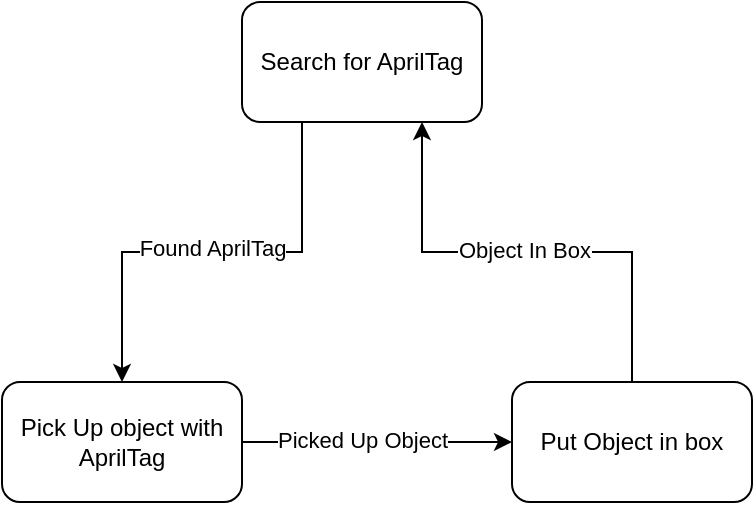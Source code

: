 <mxfile version="22.1.0" type="device">
  <diagram name="Page-1" id="1e3rihw1c_sqsJs1eWJH">
    <mxGraphModel dx="1017" dy="717" grid="1" gridSize="10" guides="1" tooltips="1" connect="1" arrows="1" fold="1" page="1" pageScale="1" pageWidth="850" pageHeight="1100" math="0" shadow="0">
      <root>
        <mxCell id="0" />
        <mxCell id="1" parent="0" />
        <mxCell id="Gu43bl89N6FQLPTdt8kW-9" style="edgeStyle=orthogonalEdgeStyle;rounded=0;orthogonalLoop=1;jettySize=auto;html=1;exitX=0.25;exitY=1;exitDx=0;exitDy=0;entryX=0.5;entryY=0;entryDx=0;entryDy=0;" edge="1" parent="1" source="Gu43bl89N6FQLPTdt8kW-5" target="Gu43bl89N6FQLPTdt8kW-6">
          <mxGeometry relative="1" as="geometry" />
        </mxCell>
        <mxCell id="Gu43bl89N6FQLPTdt8kW-12" value="Found AprilTag" style="edgeLabel;html=1;align=center;verticalAlign=middle;resizable=0;points=[];" vertex="1" connectable="0" parent="Gu43bl89N6FQLPTdt8kW-9">
          <mxGeometry x="0.136" y="1" relative="1" as="geometry">
            <mxPoint x="15" y="-3" as="offset" />
          </mxGeometry>
        </mxCell>
        <mxCell id="Gu43bl89N6FQLPTdt8kW-5" value="Search for AprilTag" style="rounded=1;whiteSpace=wrap;html=1;" vertex="1" parent="1">
          <mxGeometry x="305" y="210" width="120" height="60" as="geometry" />
        </mxCell>
        <mxCell id="Gu43bl89N6FQLPTdt8kW-10" style="edgeStyle=orthogonalEdgeStyle;rounded=0;orthogonalLoop=1;jettySize=auto;html=1;exitX=1;exitY=0.5;exitDx=0;exitDy=0;entryX=0;entryY=0.5;entryDx=0;entryDy=0;" edge="1" parent="1" source="Gu43bl89N6FQLPTdt8kW-6" target="Gu43bl89N6FQLPTdt8kW-8">
          <mxGeometry relative="1" as="geometry" />
        </mxCell>
        <mxCell id="Gu43bl89N6FQLPTdt8kW-13" value="Picked Up Object" style="edgeLabel;html=1;align=center;verticalAlign=middle;resizable=0;points=[];" vertex="1" connectable="0" parent="Gu43bl89N6FQLPTdt8kW-10">
          <mxGeometry x="-0.6" y="1" relative="1" as="geometry">
            <mxPoint x="33" as="offset" />
          </mxGeometry>
        </mxCell>
        <mxCell id="Gu43bl89N6FQLPTdt8kW-6" value="Pick Up object with AprilTag" style="rounded=1;whiteSpace=wrap;html=1;" vertex="1" parent="1">
          <mxGeometry x="185" y="400" width="120" height="60" as="geometry" />
        </mxCell>
        <mxCell id="Gu43bl89N6FQLPTdt8kW-11" style="edgeStyle=orthogonalEdgeStyle;rounded=0;orthogonalLoop=1;jettySize=auto;html=1;exitX=0.5;exitY=0;exitDx=0;exitDy=0;entryX=0.75;entryY=1;entryDx=0;entryDy=0;" edge="1" parent="1" source="Gu43bl89N6FQLPTdt8kW-8" target="Gu43bl89N6FQLPTdt8kW-5">
          <mxGeometry relative="1" as="geometry" />
        </mxCell>
        <mxCell id="Gu43bl89N6FQLPTdt8kW-14" value="Object In Box" style="edgeLabel;html=1;align=center;verticalAlign=middle;resizable=0;points=[];" vertex="1" connectable="0" parent="Gu43bl89N6FQLPTdt8kW-11">
          <mxGeometry x="0.157" y="1" relative="1" as="geometry">
            <mxPoint x="17" y="-2" as="offset" />
          </mxGeometry>
        </mxCell>
        <mxCell id="Gu43bl89N6FQLPTdt8kW-8" value="Put Object in box" style="rounded=1;whiteSpace=wrap;html=1;" vertex="1" parent="1">
          <mxGeometry x="440" y="400" width="120" height="60" as="geometry" />
        </mxCell>
      </root>
    </mxGraphModel>
  </diagram>
</mxfile>
